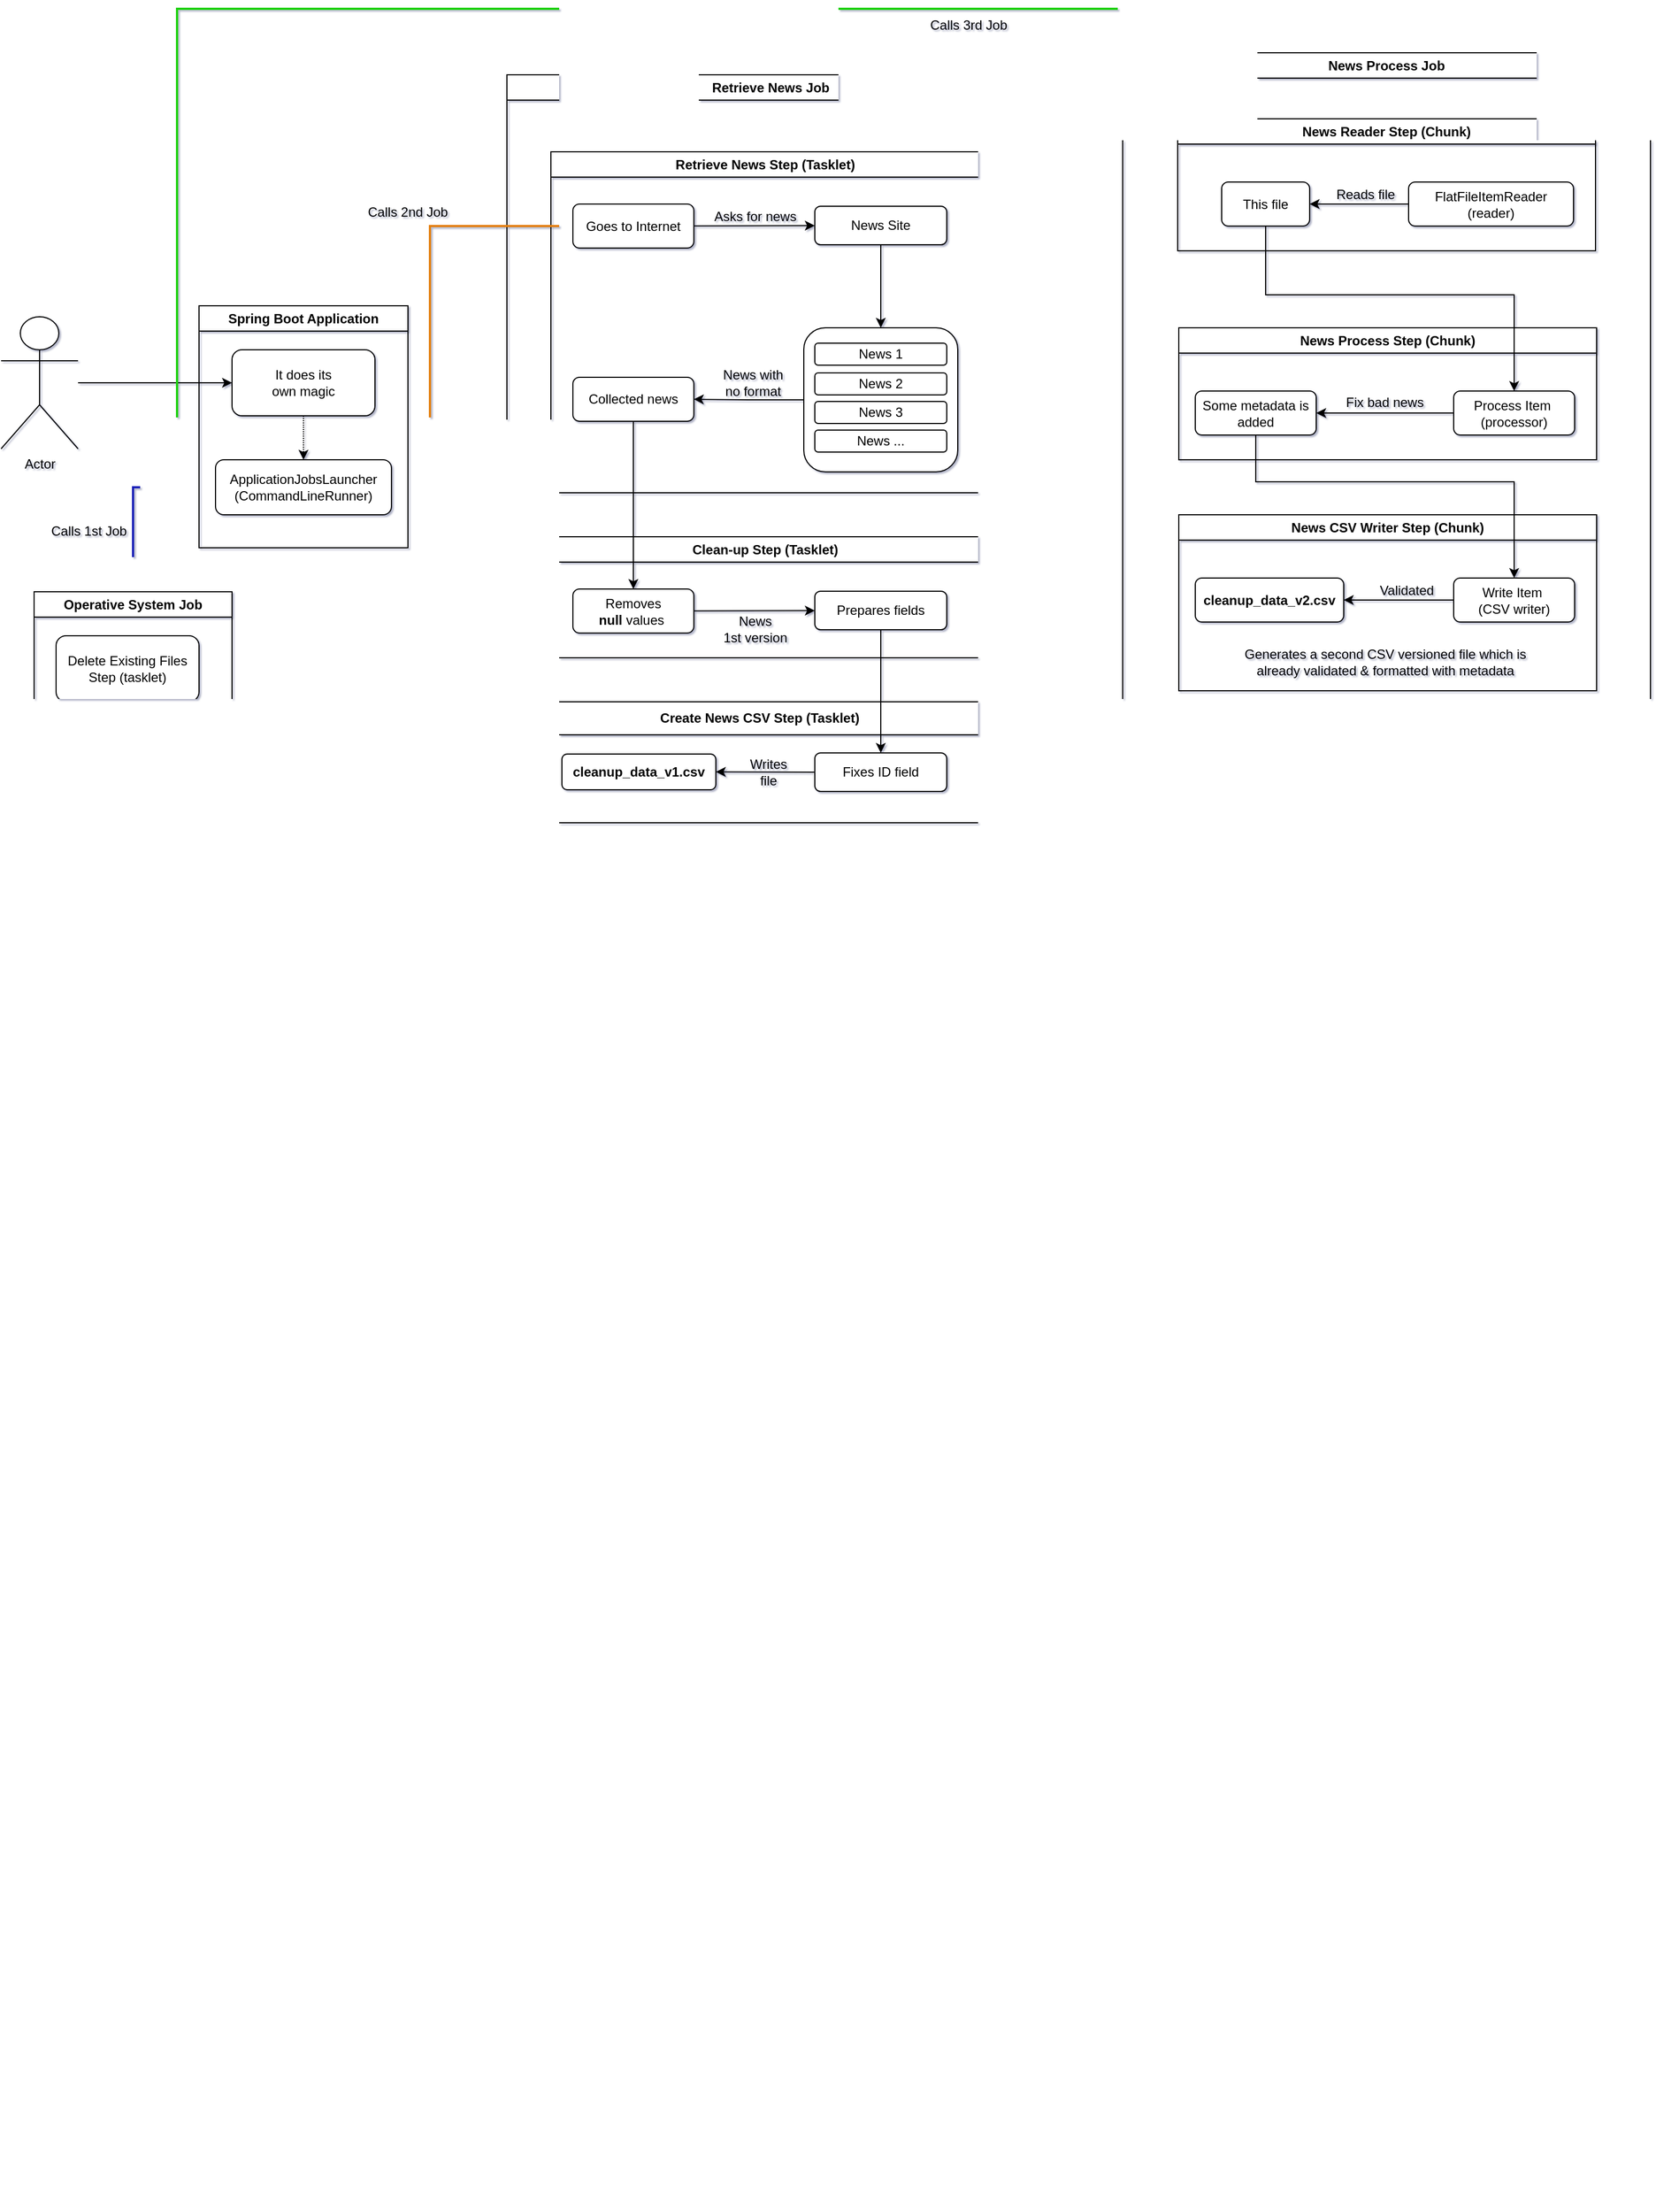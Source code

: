 <mxfile version="22.1.21" type="device">
  <diagram name="Page-1" id="jiJs165MkEIHk_JBlLu-">
    <mxGraphModel dx="1634" dy="784" grid="1" gridSize="10" guides="1" tooltips="1" connect="1" arrows="1" fold="1" page="1" pageScale="1" pageWidth="2400" pageHeight="1400" background="none" math="0" shadow="1">
      <root>
        <mxCell id="0" />
        <mxCell id="1" parent="0" />
        <mxCell id="0IP2hJJKUos7zzMxNQ7z-20" value="Retrieve News Job" style="swimlane;whiteSpace=wrap;html=1;" parent="1" vertex="1">
          <mxGeometry x="500" y="90" width="480" height="720" as="geometry">
            <mxRectangle x="500" y="90" width="170" height="30" as="alternateBounds" />
          </mxGeometry>
        </mxCell>
        <mxCell id="G5hDzauUQ3-BTy-gxbXj-38" value="Retrieve News Step (Tasklet)" style="swimlane;whiteSpace=wrap;html=1;" vertex="1" parent="0IP2hJJKUos7zzMxNQ7z-20">
          <mxGeometry x="40" y="70" width="390" height="310" as="geometry">
            <mxRectangle x="40" y="70" width="150" height="30" as="alternateBounds" />
          </mxGeometry>
        </mxCell>
        <mxCell id="0IP2hJJKUos7zzMxNQ7z-9" value="" style="rounded=1;whiteSpace=wrap;html=1;movable=1;resizable=1;rotatable=1;deletable=1;editable=1;locked=0;connectable=1;" parent="G5hDzauUQ3-BTy-gxbXj-38" vertex="1">
          <mxGeometry x="230" y="160" width="140" height="131" as="geometry" />
        </mxCell>
        <mxCell id="0IP2hJJKUos7zzMxNQ7z-12" style="edgeStyle=orthogonalEdgeStyle;rounded=0;orthogonalLoop=1;jettySize=auto;html=1;entryX=0.5;entryY=0;entryDx=0;entryDy=0;" parent="G5hDzauUQ3-BTy-gxbXj-38" source="0IP2hJJKUos7zzMxNQ7z-2" target="0IP2hJJKUos7zzMxNQ7z-9" edge="1">
          <mxGeometry relative="1" as="geometry" />
        </mxCell>
        <mxCell id="0IP2hJJKUos7zzMxNQ7z-2" value="News Site" style="rounded=1;whiteSpace=wrap;html=1;" parent="G5hDzauUQ3-BTy-gxbXj-38" vertex="1">
          <mxGeometry x="240" y="49.5" width="120" height="35" as="geometry" />
        </mxCell>
        <mxCell id="0IP2hJJKUos7zzMxNQ7z-5" value="News 1" style="rounded=1;whiteSpace=wrap;html=1;movable=1;resizable=1;rotatable=1;deletable=1;editable=1;locked=0;connectable=1;" parent="G5hDzauUQ3-BTy-gxbXj-38" vertex="1">
          <mxGeometry x="240" y="174" width="120" height="20" as="geometry" />
        </mxCell>
        <mxCell id="0IP2hJJKUos7zzMxNQ7z-6" value="News 2" style="rounded=1;whiteSpace=wrap;html=1;movable=1;resizable=1;rotatable=1;deletable=1;editable=1;locked=0;connectable=1;" parent="G5hDzauUQ3-BTy-gxbXj-38" vertex="1">
          <mxGeometry x="240" y="201" width="120" height="20" as="geometry" />
        </mxCell>
        <mxCell id="0IP2hJJKUos7zzMxNQ7z-7" value="News 3" style="rounded=1;whiteSpace=wrap;html=1;movable=1;resizable=1;rotatable=1;deletable=1;editable=1;locked=0;connectable=1;" parent="G5hDzauUQ3-BTy-gxbXj-38" vertex="1">
          <mxGeometry x="240" y="227" width="120" height="20" as="geometry" />
        </mxCell>
        <mxCell id="0IP2hJJKUos7zzMxNQ7z-8" value="News ..." style="rounded=1;whiteSpace=wrap;html=1;movable=1;resizable=1;rotatable=1;deletable=1;editable=1;locked=0;connectable=1;" parent="G5hDzauUQ3-BTy-gxbXj-38" vertex="1">
          <mxGeometry x="240" y="253" width="120" height="20" as="geometry" />
        </mxCell>
        <mxCell id="0IP2hJJKUos7zzMxNQ7z-10" value="Asks for news" style="text;html=1;strokeColor=none;fillColor=none;align=center;verticalAlign=middle;whiteSpace=wrap;rounded=0;" parent="G5hDzauUQ3-BTy-gxbXj-38" vertex="1">
          <mxGeometry x="146" y="44" width="80" height="30" as="geometry" />
        </mxCell>
        <mxCell id="0IP2hJJKUos7zzMxNQ7z-15" value="Collected news" style="rounded=1;whiteSpace=wrap;html=1;" parent="G5hDzauUQ3-BTy-gxbXj-38" vertex="1">
          <mxGeometry x="20" y="205" width="110" height="40" as="geometry" />
        </mxCell>
        <mxCell id="0IP2hJJKUos7zzMxNQ7z-16" style="edgeStyle=orthogonalEdgeStyle;rounded=0;orthogonalLoop=1;jettySize=auto;html=1;entryX=1;entryY=0.5;entryDx=0;entryDy=0;" parent="G5hDzauUQ3-BTy-gxbXj-38" source="0IP2hJJKUos7zzMxNQ7z-9" target="0IP2hJJKUos7zzMxNQ7z-15" edge="1">
          <mxGeometry relative="1" as="geometry" />
        </mxCell>
        <mxCell id="0IP2hJJKUos7zzMxNQ7z-18" value="News with &lt;br&gt;no format" style="text;html=1;strokeColor=none;fillColor=none;align=center;verticalAlign=middle;whiteSpace=wrap;rounded=0;" parent="G5hDzauUQ3-BTy-gxbXj-38" vertex="1">
          <mxGeometry x="135" y="191" width="98" height="37" as="geometry" />
        </mxCell>
        <mxCell id="G5hDzauUQ3-BTy-gxbXj-37" style="rounded=0;orthogonalLoop=1;jettySize=auto;html=1;" edge="1" parent="G5hDzauUQ3-BTy-gxbXj-38" source="G5hDzauUQ3-BTy-gxbXj-34" target="0IP2hJJKUos7zzMxNQ7z-2">
          <mxGeometry relative="1" as="geometry" />
        </mxCell>
        <mxCell id="G5hDzauUQ3-BTy-gxbXj-34" value="Goes to Internet" style="rounded=1;whiteSpace=wrap;html=1;" vertex="1" parent="G5hDzauUQ3-BTy-gxbXj-38">
          <mxGeometry x="20" y="47.5" width="110" height="40" as="geometry" />
        </mxCell>
        <mxCell id="G5hDzauUQ3-BTy-gxbXj-39" value="Clean-up Step&amp;nbsp;(Tasklet)" style="swimlane;whiteSpace=wrap;html=1;" vertex="1" parent="0IP2hJJKUos7zzMxNQ7z-20">
          <mxGeometry x="40" y="420" width="390" height="110" as="geometry">
            <mxRectangle x="40" y="420" width="150" height="30" as="alternateBounds" />
          </mxGeometry>
        </mxCell>
        <mxCell id="G5hDzauUQ3-BTy-gxbXj-42" value="Prepares fields" style="rounded=1;whiteSpace=wrap;html=1;" vertex="1" parent="G5hDzauUQ3-BTy-gxbXj-39">
          <mxGeometry x="240" y="49.5" width="120" height="35" as="geometry" />
        </mxCell>
        <mxCell id="G5hDzauUQ3-BTy-gxbXj-47" value="News&lt;br&gt;1st version" style="text;html=1;strokeColor=none;fillColor=none;align=center;verticalAlign=middle;whiteSpace=wrap;rounded=0;" vertex="1" parent="G5hDzauUQ3-BTy-gxbXj-39">
          <mxGeometry x="146" y="69" width="80" height="30" as="geometry" />
        </mxCell>
        <mxCell id="G5hDzauUQ3-BTy-gxbXj-51" style="rounded=0;orthogonalLoop=1;jettySize=auto;html=1;" edge="1" parent="G5hDzauUQ3-BTy-gxbXj-39" source="G5hDzauUQ3-BTy-gxbXj-52" target="G5hDzauUQ3-BTy-gxbXj-42">
          <mxGeometry relative="1" as="geometry" />
        </mxCell>
        <mxCell id="G5hDzauUQ3-BTy-gxbXj-52" value="Removes &lt;br&gt;&lt;b&gt;null&lt;/b&gt; values&amp;nbsp;" style="rounded=1;whiteSpace=wrap;html=1;" vertex="1" parent="G5hDzauUQ3-BTy-gxbXj-39">
          <mxGeometry x="20" y="47.5" width="110" height="40" as="geometry" />
        </mxCell>
        <mxCell id="G5hDzauUQ3-BTy-gxbXj-53" style="edgeStyle=orthogonalEdgeStyle;rounded=0;orthogonalLoop=1;jettySize=auto;html=1;entryX=0.5;entryY=0;entryDx=0;entryDy=0;" edge="1" parent="0IP2hJJKUos7zzMxNQ7z-20" source="0IP2hJJKUos7zzMxNQ7z-15" target="G5hDzauUQ3-BTy-gxbXj-52">
          <mxGeometry relative="1" as="geometry" />
        </mxCell>
        <mxCell id="G5hDzauUQ3-BTy-gxbXj-54" value="Create News CSV Step&amp;nbsp;(Tasklet)" style="swimlane;whiteSpace=wrap;html=1;startSize=30;" vertex="1" parent="0IP2hJJKUos7zzMxNQ7z-20">
          <mxGeometry x="30" y="570" width="400" height="110" as="geometry">
            <mxRectangle x="30" y="570" width="220" height="30" as="alternateBounds" />
          </mxGeometry>
        </mxCell>
        <mxCell id="G5hDzauUQ3-BTy-gxbXj-59" style="rounded=0;orthogonalLoop=1;jettySize=auto;html=1;exitX=0;exitY=0.5;exitDx=0;exitDy=0;entryX=1;entryY=0.5;entryDx=0;entryDy=0;" edge="1" parent="G5hDzauUQ3-BTy-gxbXj-54" source="G5hDzauUQ3-BTy-gxbXj-55" target="G5hDzauUQ3-BTy-gxbXj-58">
          <mxGeometry relative="1" as="geometry" />
        </mxCell>
        <mxCell id="G5hDzauUQ3-BTy-gxbXj-55" value="Fixes ID field" style="rounded=1;whiteSpace=wrap;html=1;" vertex="1" parent="G5hDzauUQ3-BTy-gxbXj-54">
          <mxGeometry x="250" y="46.5" width="120" height="35" as="geometry" />
        </mxCell>
        <mxCell id="G5hDzauUQ3-BTy-gxbXj-56" value="Writes &lt;br&gt;file" style="text;html=1;strokeColor=none;fillColor=none;align=center;verticalAlign=middle;whiteSpace=wrap;rounded=0;" vertex="1" parent="G5hDzauUQ3-BTy-gxbXj-54">
          <mxGeometry x="180" y="48.75" width="56" height="30" as="geometry" />
        </mxCell>
        <mxCell id="G5hDzauUQ3-BTy-gxbXj-58" value="&lt;b&gt;cleanup_data_v1.csv&lt;/b&gt;" style="rounded=1;whiteSpace=wrap;html=1;" vertex="1" parent="G5hDzauUQ3-BTy-gxbXj-54">
          <mxGeometry x="20" y="47.5" width="140" height="32.5" as="geometry" />
        </mxCell>
        <mxCell id="G5hDzauUQ3-BTy-gxbXj-60" style="edgeStyle=orthogonalEdgeStyle;rounded=0;orthogonalLoop=1;jettySize=auto;html=1;entryX=0.5;entryY=0;entryDx=0;entryDy=0;" edge="1" parent="0IP2hJJKUos7zzMxNQ7z-20" source="G5hDzauUQ3-BTy-gxbXj-42" target="G5hDzauUQ3-BTy-gxbXj-55">
          <mxGeometry relative="1" as="geometry" />
        </mxCell>
        <mxCell id="0IP2hJJKUos7zzMxNQ7z-22" value="News Process Job" style="swimlane;whiteSpace=wrap;html=1;" parent="1" vertex="1">
          <mxGeometry x="1060" y="70" width="480" height="620" as="geometry">
            <mxRectangle x="790" y="1140" width="220" height="30" as="alternateBounds" />
          </mxGeometry>
        </mxCell>
        <mxCell id="0IP2hJJKUos7zzMxNQ7z-29" value="News Reader Step (Chunk)" style="swimlane;whiteSpace=wrap;html=1;" parent="0IP2hJJKUos7zzMxNQ7z-22" vertex="1">
          <mxGeometry x="50" y="60" width="380" height="120" as="geometry">
            <mxRectangle x="50" y="60" width="200" height="30" as="alternateBounds" />
          </mxGeometry>
        </mxCell>
        <mxCell id="G5hDzauUQ3-BTy-gxbXj-64" style="edgeStyle=orthogonalEdgeStyle;rounded=0;orthogonalLoop=1;jettySize=auto;html=1;entryX=1;entryY=0.5;entryDx=0;entryDy=0;" edge="1" parent="0IP2hJJKUos7zzMxNQ7z-29" source="0IP2hJJKUos7zzMxNQ7z-37" target="G5hDzauUQ3-BTy-gxbXj-63">
          <mxGeometry relative="1" as="geometry" />
        </mxCell>
        <mxCell id="0IP2hJJKUos7zzMxNQ7z-37" value="FlatFileItemReader&lt;br&gt;(reader)" style="rounded=1;whiteSpace=wrap;html=1;" parent="0IP2hJJKUos7zzMxNQ7z-29" vertex="1">
          <mxGeometry x="210" y="57.5" width="150" height="40" as="geometry" />
        </mxCell>
        <mxCell id="G5hDzauUQ3-BTy-gxbXj-63" value="This file" style="rounded=1;whiteSpace=wrap;html=1;" vertex="1" parent="0IP2hJJKUos7zzMxNQ7z-29">
          <mxGeometry x="40" y="57.5" width="80" height="40" as="geometry" />
        </mxCell>
        <mxCell id="G5hDzauUQ3-BTy-gxbXj-65" value="Reads file" style="text;html=1;strokeColor=none;fillColor=none;align=center;verticalAlign=middle;whiteSpace=wrap;rounded=0;" vertex="1" parent="0IP2hJJKUos7zzMxNQ7z-29">
          <mxGeometry x="141" y="54" width="60" height="30" as="geometry" />
        </mxCell>
        <mxCell id="G5hDzauUQ3-BTy-gxbXj-67" value="News Process Step (Chunk)" style="swimlane;whiteSpace=wrap;html=1;" vertex="1" parent="0IP2hJJKUos7zzMxNQ7z-22">
          <mxGeometry x="51" y="250" width="380" height="120" as="geometry">
            <mxRectangle x="50" y="60" width="200" height="30" as="alternateBounds" />
          </mxGeometry>
        </mxCell>
        <mxCell id="G5hDzauUQ3-BTy-gxbXj-68" style="edgeStyle=orthogonalEdgeStyle;rounded=0;orthogonalLoop=1;jettySize=auto;html=1;entryX=1;entryY=0.5;entryDx=0;entryDy=0;" edge="1" parent="G5hDzauUQ3-BTy-gxbXj-67" source="G5hDzauUQ3-BTy-gxbXj-69" target="G5hDzauUQ3-BTy-gxbXj-70">
          <mxGeometry relative="1" as="geometry" />
        </mxCell>
        <mxCell id="G5hDzauUQ3-BTy-gxbXj-69" value="Process Item&amp;nbsp;&lt;br&gt;(processor)" style="rounded=1;whiteSpace=wrap;html=1;" vertex="1" parent="G5hDzauUQ3-BTy-gxbXj-67">
          <mxGeometry x="250" y="57.5" width="110" height="40" as="geometry" />
        </mxCell>
        <mxCell id="G5hDzauUQ3-BTy-gxbXj-70" value="Some metadata is added" style="rounded=1;whiteSpace=wrap;html=1;" vertex="1" parent="G5hDzauUQ3-BTy-gxbXj-67">
          <mxGeometry x="15" y="57.5" width="110" height="40" as="geometry" />
        </mxCell>
        <mxCell id="G5hDzauUQ3-BTy-gxbXj-71" value="Fix bad news" style="text;html=1;strokeColor=none;fillColor=none;align=center;verticalAlign=middle;whiteSpace=wrap;rounded=0;" vertex="1" parent="G5hDzauUQ3-BTy-gxbXj-67">
          <mxGeometry x="138" y="53" width="99" height="30" as="geometry" />
        </mxCell>
        <mxCell id="G5hDzauUQ3-BTy-gxbXj-72" style="edgeStyle=orthogonalEdgeStyle;rounded=0;orthogonalLoop=1;jettySize=auto;html=1;entryX=0.5;entryY=0;entryDx=0;entryDy=0;" edge="1" parent="0IP2hJJKUos7zzMxNQ7z-22" source="G5hDzauUQ3-BTy-gxbXj-63" target="G5hDzauUQ3-BTy-gxbXj-69">
          <mxGeometry relative="1" as="geometry">
            <Array as="points">
              <mxPoint x="130" y="220" />
              <mxPoint x="356" y="220" />
            </Array>
          </mxGeometry>
        </mxCell>
        <mxCell id="G5hDzauUQ3-BTy-gxbXj-73" value="News CSV Writer Step (Chunk)" style="swimlane;whiteSpace=wrap;html=1;" vertex="1" parent="0IP2hJJKUos7zzMxNQ7z-22">
          <mxGeometry x="51" y="420" width="380" height="160" as="geometry">
            <mxRectangle x="50" y="60" width="200" height="30" as="alternateBounds" />
          </mxGeometry>
        </mxCell>
        <mxCell id="G5hDzauUQ3-BTy-gxbXj-74" style="edgeStyle=orthogonalEdgeStyle;rounded=0;orthogonalLoop=1;jettySize=auto;html=1;entryX=1;entryY=0.5;entryDx=0;entryDy=0;" edge="1" parent="G5hDzauUQ3-BTy-gxbXj-73" source="G5hDzauUQ3-BTy-gxbXj-75" target="G5hDzauUQ3-BTy-gxbXj-76">
          <mxGeometry relative="1" as="geometry" />
        </mxCell>
        <mxCell id="G5hDzauUQ3-BTy-gxbXj-75" value="Write Item&amp;nbsp;&lt;br&gt;(CSV writer)" style="rounded=1;whiteSpace=wrap;html=1;" vertex="1" parent="G5hDzauUQ3-BTy-gxbXj-73">
          <mxGeometry x="250" y="57.5" width="110" height="40" as="geometry" />
        </mxCell>
        <mxCell id="G5hDzauUQ3-BTy-gxbXj-76" value="&lt;b style=&quot;border-color: var(--border-color);&quot;&gt;cleanup_data_v2.csv&lt;/b&gt;" style="rounded=1;whiteSpace=wrap;html=1;" vertex="1" parent="G5hDzauUQ3-BTy-gxbXj-73">
          <mxGeometry x="15" y="57.5" width="135" height="40" as="geometry" />
        </mxCell>
        <mxCell id="G5hDzauUQ3-BTy-gxbXj-77" value="Validated" style="text;html=1;strokeColor=none;fillColor=none;align=center;verticalAlign=middle;whiteSpace=wrap;rounded=0;" vertex="1" parent="G5hDzauUQ3-BTy-gxbXj-73">
          <mxGeometry x="158" y="54" width="99" height="30" as="geometry" />
        </mxCell>
        <mxCell id="0IP2hJJKUos7zzMxNQ7z-46" value="Generates a second CSV versioned file which is &lt;br&gt;already validated &amp;amp; formatted with metadata" style="text;html=1;strokeColor=none;fillColor=none;align=center;verticalAlign=middle;whiteSpace=wrap;rounded=1;" parent="G5hDzauUQ3-BTy-gxbXj-73" vertex="1">
          <mxGeometry x="26" y="119" width="324" height="30" as="geometry" />
        </mxCell>
        <mxCell id="G5hDzauUQ3-BTy-gxbXj-78" style="edgeStyle=orthogonalEdgeStyle;rounded=0;orthogonalLoop=1;jettySize=auto;html=1;exitX=0.5;exitY=1;exitDx=0;exitDy=0;entryX=0.5;entryY=0;entryDx=0;entryDy=0;" edge="1" parent="0IP2hJJKUos7zzMxNQ7z-22" source="G5hDzauUQ3-BTy-gxbXj-70" target="G5hDzauUQ3-BTy-gxbXj-75">
          <mxGeometry relative="1" as="geometry">
            <Array as="points">
              <mxPoint x="121" y="390" />
              <mxPoint x="356" y="390" />
            </Array>
          </mxGeometry>
        </mxCell>
        <mxCell id="G5hDzauUQ3-BTy-gxbXj-1" value="Operative System Job" style="swimlane;whiteSpace=wrap;html=1;" vertex="1" parent="1">
          <mxGeometry x="70" y="560" width="180" height="120" as="geometry">
            <mxRectangle x="560" y="910" width="170" height="30" as="alternateBounds" />
          </mxGeometry>
        </mxCell>
        <mxCell id="G5hDzauUQ3-BTy-gxbXj-2" value="Delete Existing Files Step (tasklet)" style="rounded=1;whiteSpace=wrap;html=1;" vertex="1" parent="G5hDzauUQ3-BTy-gxbXj-1">
          <mxGeometry x="20" y="40" width="130" height="60" as="geometry" />
        </mxCell>
        <mxCell id="G5hDzauUQ3-BTy-gxbXj-3" value="Spring Boot Application" style="swimlane;whiteSpace=wrap;html=1;" vertex="1" parent="1">
          <mxGeometry x="220" y="300" width="190" height="220" as="geometry">
            <mxRectangle x="220" y="590" width="180" height="30" as="alternateBounds" />
          </mxGeometry>
        </mxCell>
        <mxCell id="G5hDzauUQ3-BTy-gxbXj-9" style="edgeStyle=orthogonalEdgeStyle;rounded=0;orthogonalLoop=1;jettySize=auto;html=1;entryX=0.5;entryY=0;entryDx=0;entryDy=0;dashed=1;dashPattern=1 1;" edge="1" parent="G5hDzauUQ3-BTy-gxbXj-3" source="G5hDzauUQ3-BTy-gxbXj-5" target="G5hDzauUQ3-BTy-gxbXj-6">
          <mxGeometry relative="1" as="geometry" />
        </mxCell>
        <mxCell id="G5hDzauUQ3-BTy-gxbXj-5" value="It does its &lt;br&gt;own magic" style="rounded=1;whiteSpace=wrap;html=1;" vertex="1" parent="G5hDzauUQ3-BTy-gxbXj-3">
          <mxGeometry x="30" y="40" width="130" height="60" as="geometry" />
        </mxCell>
        <mxCell id="G5hDzauUQ3-BTy-gxbXj-6" value="ApplicationJobsLauncher&lt;br&gt;(CommandLineRunner)" style="rounded=1;whiteSpace=wrap;html=1;" vertex="1" parent="G5hDzauUQ3-BTy-gxbXj-3">
          <mxGeometry x="15" y="140" width="160" height="50" as="geometry" />
        </mxCell>
        <mxCell id="G5hDzauUQ3-BTy-gxbXj-7" value="Actor" style="shape=umlActor;verticalLabelPosition=bottom;verticalAlign=top;html=1;outlineConnect=0;" vertex="1" parent="1">
          <mxGeometry x="40" y="310" width="70" height="120" as="geometry" />
        </mxCell>
        <mxCell id="G5hDzauUQ3-BTy-gxbXj-8" value="" style="endArrow=classic;html=1;rounded=0;entryX=0;entryY=0.5;entryDx=0;entryDy=0;" edge="1" parent="1" source="G5hDzauUQ3-BTy-gxbXj-7" target="G5hDzauUQ3-BTy-gxbXj-5">
          <mxGeometry width="50" height="50" relative="1" as="geometry">
            <mxPoint x="150" y="215" as="sourcePoint" />
            <mxPoint x="190" y="165" as="targetPoint" />
          </mxGeometry>
        </mxCell>
        <mxCell id="G5hDzauUQ3-BTy-gxbXj-10" style="rounded=0;orthogonalLoop=1;jettySize=auto;html=1;entryX=0.5;entryY=0;entryDx=0;entryDy=0;edgeStyle=orthogonalEdgeStyle;strokeColor=#1e23b8;strokeWidth=2;" edge="1" parent="1" source="G5hDzauUQ3-BTy-gxbXj-6" target="G5hDzauUQ3-BTy-gxbXj-1">
          <mxGeometry relative="1" as="geometry">
            <Array as="points">
              <mxPoint x="160" y="465" />
            </Array>
          </mxGeometry>
        </mxCell>
        <mxCell id="G5hDzauUQ3-BTy-gxbXj-11" value="Calls 1st Job" style="text;html=1;strokeColor=none;fillColor=none;align=center;verticalAlign=middle;whiteSpace=wrap;rounded=0;" vertex="1" parent="1">
          <mxGeometry x="80" y="490" width="80" height="30" as="geometry" />
        </mxCell>
        <mxCell id="G5hDzauUQ3-BTy-gxbXj-61" style="edgeStyle=orthogonalEdgeStyle;rounded=0;orthogonalLoop=1;jettySize=auto;html=1;entryX=0;entryY=0.5;entryDx=0;entryDy=0;strokeColor=#e47f0c;strokeWidth=2;" edge="1" parent="1" source="G5hDzauUQ3-BTy-gxbXj-6" target="G5hDzauUQ3-BTy-gxbXj-34">
          <mxGeometry relative="1" as="geometry">
            <Array as="points">
              <mxPoint x="430" y="465" />
              <mxPoint x="430" y="228" />
            </Array>
          </mxGeometry>
        </mxCell>
        <mxCell id="G5hDzauUQ3-BTy-gxbXj-62" value="Calls 2nd Job" style="text;html=1;strokeColor=none;fillColor=none;align=center;verticalAlign=middle;whiteSpace=wrap;rounded=0;" vertex="1" parent="1">
          <mxGeometry x="370" y="200" width="80" height="30" as="geometry" />
        </mxCell>
        <mxCell id="0IP2hJJKUos7zzMxNQ7z-45" style="edgeStyle=orthogonalEdgeStyle;rounded=0;orthogonalLoop=1;jettySize=auto;html=1;exitX=0.5;exitY=1;exitDx=0;exitDy=0;" parent="1" edge="1">
          <mxGeometry relative="1" as="geometry">
            <mxPoint x="960" y="2020" as="sourcePoint" />
            <mxPoint x="960" y="2020" as="targetPoint" />
          </mxGeometry>
        </mxCell>
        <mxCell id="G5hDzauUQ3-BTy-gxbXj-66" style="edgeStyle=orthogonalEdgeStyle;rounded=0;orthogonalLoop=1;jettySize=auto;html=1;entryX=0.5;entryY=1;entryDx=0;entryDy=0;strokeColor=#d20f0f;strokeWidth=2;" edge="1" parent="1" source="G5hDzauUQ3-BTy-gxbXj-63" target="G5hDzauUQ3-BTy-gxbXj-58">
          <mxGeometry relative="1" as="geometry">
            <Array as="points">
              <mxPoint x="1030" y="208" />
              <mxPoint x="1030" y="790" />
              <mxPoint x="620" y="790" />
            </Array>
          </mxGeometry>
        </mxCell>
        <mxCell id="G5hDzauUQ3-BTy-gxbXj-81" value="Calls 3rd Job" style="text;html=1;strokeColor=none;fillColor=none;align=center;verticalAlign=middle;whiteSpace=wrap;rounded=0;" vertex="1" parent="1">
          <mxGeometry x="880" y="30" width="80" height="30" as="geometry" />
        </mxCell>
        <mxCell id="G5hDzauUQ3-BTy-gxbXj-82" style="edgeStyle=orthogonalEdgeStyle;rounded=0;orthogonalLoop=1;jettySize=auto;html=1;exitX=0;exitY=0.25;exitDx=0;exitDy=0;entryX=0.5;entryY=0;entryDx=0;entryDy=0;strokeWidth=2;strokeColor=#1dd110;" edge="1" parent="1" source="G5hDzauUQ3-BTy-gxbXj-6" target="G5hDzauUQ3-BTy-gxbXj-63">
          <mxGeometry relative="1" as="geometry">
            <Array as="points">
              <mxPoint x="235" y="450" />
              <mxPoint x="200" y="450" />
              <mxPoint x="200" y="30" />
              <mxPoint x="1190" y="30" />
            </Array>
          </mxGeometry>
        </mxCell>
      </root>
    </mxGraphModel>
  </diagram>
</mxfile>
